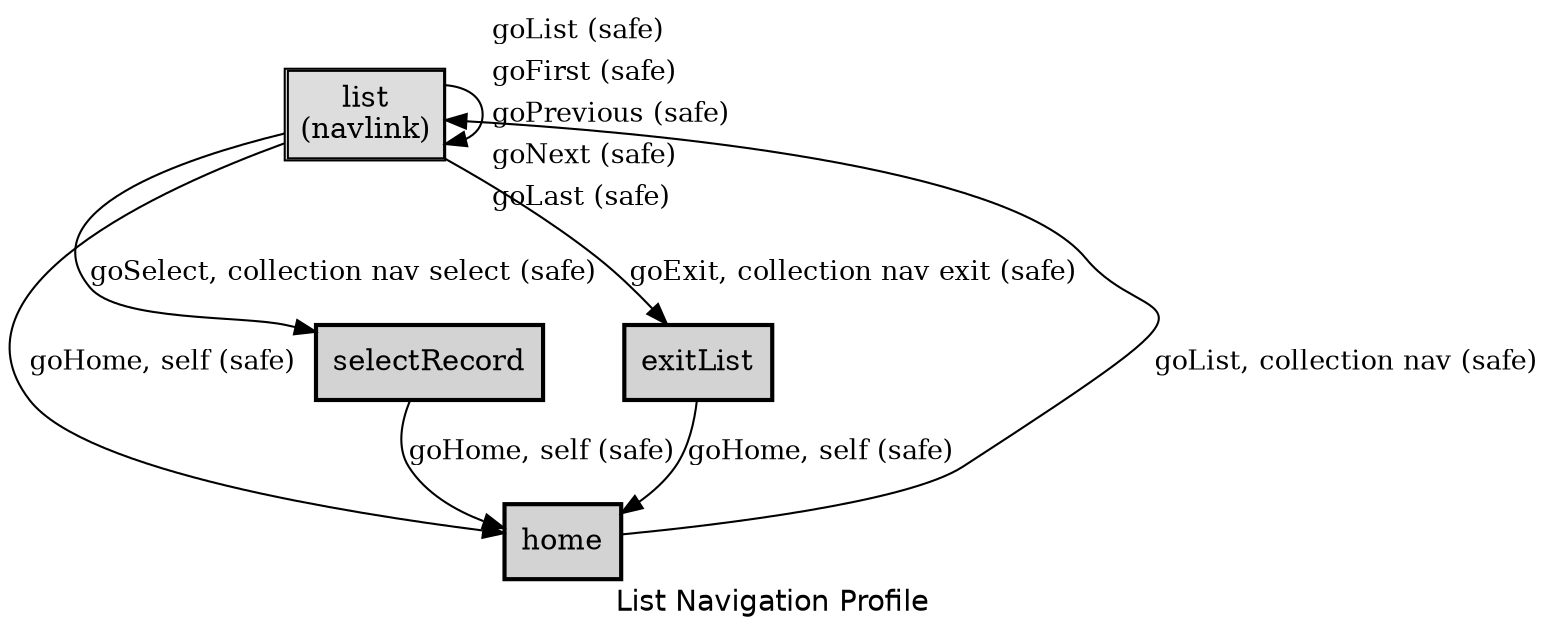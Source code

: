 digraph application_state_diagram {
  graph [
    labelloc="b";
    fontname="Helvetica"
    label="List Navigation Profile";
    URL="index.html" target="_parent"
  ];
  node [shape = box, style = "bold,filled"];

    list [style=solid, margin=0.02, label=<<table cellspacing="0" cellpadding="5" cellborder="1" border="0"><tr><td bgcolor="#dddddd">list<br />(navlink)<br /></td></tr></table>>,shape=box URL="docs/semantic.list.html" target="_parent"]

    home -> list [label = "goList, collection nav (safe)" URL="docs/safe.goList.html" target="_parent" fontsize=13];
    selectRecord -> home [label = "goHome, self (safe)" URL="docs/safe.goHome.html" target="_parent" fontsize=13];
    exitList -> home [label = "goHome, self (safe)" URL="docs/safe.goHome.html" target="_parent" fontsize=13];
    list -> list [label=<<table  border="0"><tr><td align="left" href="docs/safe.goList.html">goList (safe)</td></tr><tr><td align="left" href="docs/safe.goFirst.html">goFirst (safe)</td></tr><tr><td align="left" href="docs/safe.goPrevious.html">goPrevious (safe)</td></tr><tr><td align="left" href="docs/safe.goNext.html">goNext (safe)</td></tr><tr><td align="left" href="docs/safe.goLast.html">goLast (safe)</td></tr></table>> fontsize=13];
    list -> selectRecord [label = "goSelect, collection nav select (safe)" URL="docs/safe.goSelect.html" target="_parent" fontsize=13];
    list -> exitList [label = "goExit, collection nav exit (safe)" URL="docs/safe.goExit.html" target="_parent" fontsize=13];
    list -> home [label = "goHome, self (safe)" URL="docs/safe.goHome.html" target="_parent" fontsize=13];

    home [URL="docs/semantic.home.html" target="_parent"]
    selectRecord [URL="docs/semantic.selectRecord.html" target="_parent"]
    exitList [URL="docs/semantic.exitList.html" target="_parent"]

}